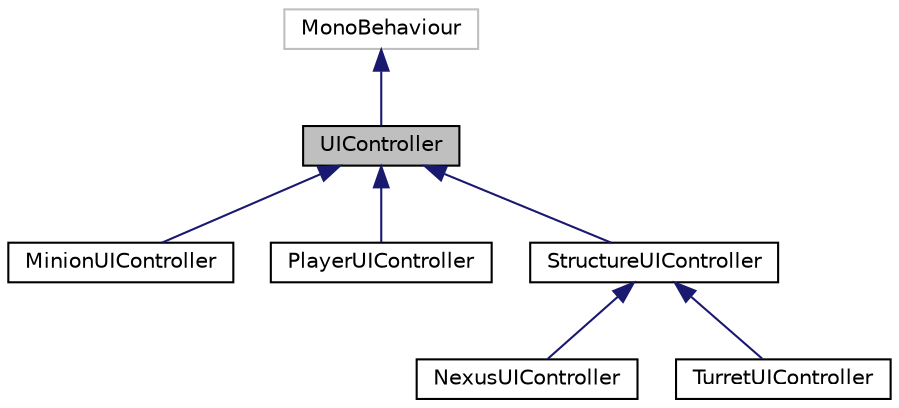 digraph "UIController"
{
 // INTERACTIVE_SVG=YES
 // LATEX_PDF_SIZE
  bgcolor="transparent";
  edge [fontname="Helvetica",fontsize="10",labelfontname="Helvetica",labelfontsize="10"];
  node [fontname="Helvetica",fontsize="10",shape=record];
  Node1 [label="UIController",height=0.2,width=0.4,color="black", fillcolor="grey75", style="filled", fontcolor="black",tooltip="Base abstract class for all the entities that have UI and Stats in the game."];
  Node2 -> Node1 [dir="back",color="midnightblue",fontsize="10",style="solid",fontname="Helvetica"];
  Node2 [label="MonoBehaviour",height=0.2,width=0.4,color="grey75",tooltip=" "];
  Node1 -> Node3 [dir="back",color="midnightblue",fontsize="10",style="solid",fontname="Helvetica"];
  Node3 [label="MinionUIController",height=0.2,width=0.4,color="black",URL="$class_minion_u_i_controller.html",tooltip="UIController for all the Minion entities of the game."];
  Node1 -> Node4 [dir="back",color="midnightblue",fontsize="10",style="solid",fontname="Helvetica"];
  Node4 [label="PlayerUIController",height=0.2,width=0.4,color="black",URL="$class_player_u_i_controller.html",tooltip="UI Controller for the Player Stats"];
  Node1 -> Node5 [dir="back",color="midnightblue",fontsize="10",style="solid",fontname="Helvetica"];
  Node5 [label="StructureUIController",height=0.2,width=0.4,color="black",URL="$class_structure_u_i_controller.html",tooltip=" "];
  Node5 -> Node6 [dir="back",color="midnightblue",fontsize="10",style="solid",fontname="Helvetica"];
  Node6 [label="NexusUIController",height=0.2,width=0.4,color="black",URL="$class_nexus_u_i_controller.html",tooltip=" "];
  Node5 -> Node7 [dir="back",color="midnightblue",fontsize="10",style="solid",fontname="Helvetica"];
  Node7 [label="TurretUIController",height=0.2,width=0.4,color="black",URL="$class_turret_u_i_controller.html",tooltip=" "];
}
